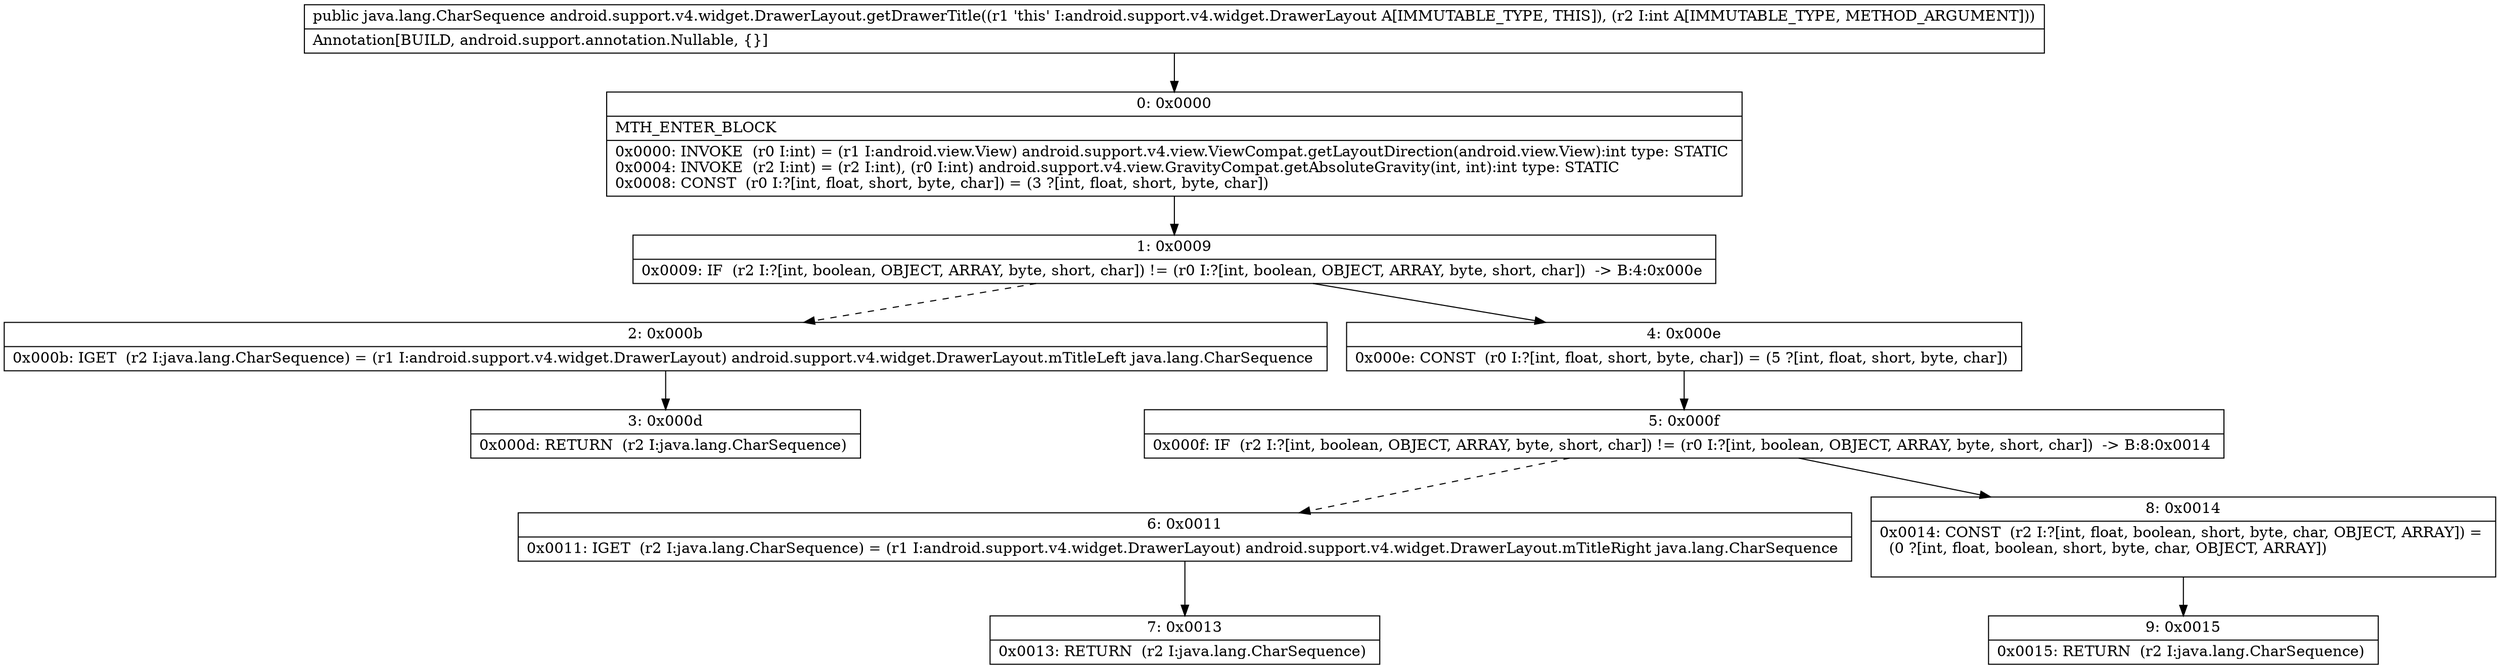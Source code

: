 digraph "CFG forandroid.support.v4.widget.DrawerLayout.getDrawerTitle(I)Ljava\/lang\/CharSequence;" {
Node_0 [shape=record,label="{0\:\ 0x0000|MTH_ENTER_BLOCK\l|0x0000: INVOKE  (r0 I:int) = (r1 I:android.view.View) android.support.v4.view.ViewCompat.getLayoutDirection(android.view.View):int type: STATIC \l0x0004: INVOKE  (r2 I:int) = (r2 I:int), (r0 I:int) android.support.v4.view.GravityCompat.getAbsoluteGravity(int, int):int type: STATIC \l0x0008: CONST  (r0 I:?[int, float, short, byte, char]) = (3 ?[int, float, short, byte, char]) \l}"];
Node_1 [shape=record,label="{1\:\ 0x0009|0x0009: IF  (r2 I:?[int, boolean, OBJECT, ARRAY, byte, short, char]) != (r0 I:?[int, boolean, OBJECT, ARRAY, byte, short, char])  \-\> B:4:0x000e \l}"];
Node_2 [shape=record,label="{2\:\ 0x000b|0x000b: IGET  (r2 I:java.lang.CharSequence) = (r1 I:android.support.v4.widget.DrawerLayout) android.support.v4.widget.DrawerLayout.mTitleLeft java.lang.CharSequence \l}"];
Node_3 [shape=record,label="{3\:\ 0x000d|0x000d: RETURN  (r2 I:java.lang.CharSequence) \l}"];
Node_4 [shape=record,label="{4\:\ 0x000e|0x000e: CONST  (r0 I:?[int, float, short, byte, char]) = (5 ?[int, float, short, byte, char]) \l}"];
Node_5 [shape=record,label="{5\:\ 0x000f|0x000f: IF  (r2 I:?[int, boolean, OBJECT, ARRAY, byte, short, char]) != (r0 I:?[int, boolean, OBJECT, ARRAY, byte, short, char])  \-\> B:8:0x0014 \l}"];
Node_6 [shape=record,label="{6\:\ 0x0011|0x0011: IGET  (r2 I:java.lang.CharSequence) = (r1 I:android.support.v4.widget.DrawerLayout) android.support.v4.widget.DrawerLayout.mTitleRight java.lang.CharSequence \l}"];
Node_7 [shape=record,label="{7\:\ 0x0013|0x0013: RETURN  (r2 I:java.lang.CharSequence) \l}"];
Node_8 [shape=record,label="{8\:\ 0x0014|0x0014: CONST  (r2 I:?[int, float, boolean, short, byte, char, OBJECT, ARRAY]) = \l  (0 ?[int, float, boolean, short, byte, char, OBJECT, ARRAY])\l \l}"];
Node_9 [shape=record,label="{9\:\ 0x0015|0x0015: RETURN  (r2 I:java.lang.CharSequence) \l}"];
MethodNode[shape=record,label="{public java.lang.CharSequence android.support.v4.widget.DrawerLayout.getDrawerTitle((r1 'this' I:android.support.v4.widget.DrawerLayout A[IMMUTABLE_TYPE, THIS]), (r2 I:int A[IMMUTABLE_TYPE, METHOD_ARGUMENT]))  | Annotation[BUILD, android.support.annotation.Nullable, \{\}]\l}"];
MethodNode -> Node_0;
Node_0 -> Node_1;
Node_1 -> Node_2[style=dashed];
Node_1 -> Node_4;
Node_2 -> Node_3;
Node_4 -> Node_5;
Node_5 -> Node_6[style=dashed];
Node_5 -> Node_8;
Node_6 -> Node_7;
Node_8 -> Node_9;
}

